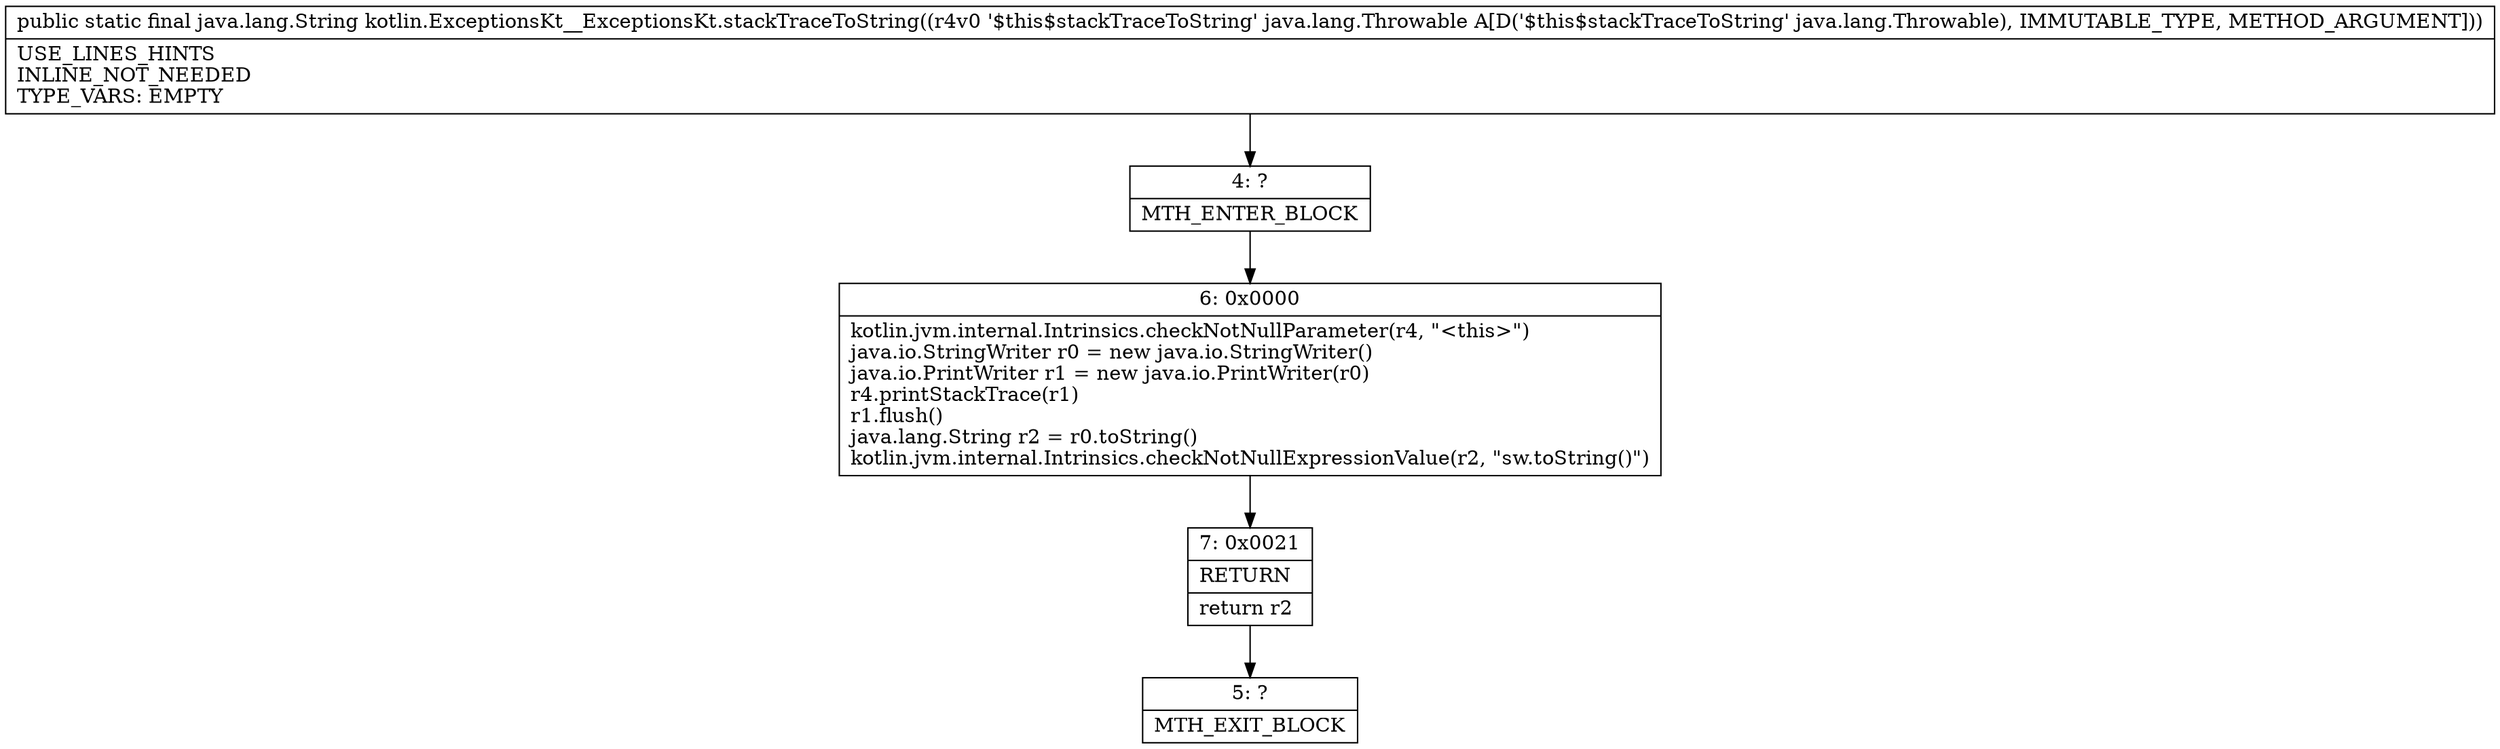 digraph "CFG forkotlin.ExceptionsKt__ExceptionsKt.stackTraceToString(Ljava\/lang\/Throwable;)Ljava\/lang\/String;" {
Node_4 [shape=record,label="{4\:\ ?|MTH_ENTER_BLOCK\l}"];
Node_6 [shape=record,label="{6\:\ 0x0000|kotlin.jvm.internal.Intrinsics.checkNotNullParameter(r4, \"\<this\>\")\ljava.io.StringWriter r0 = new java.io.StringWriter()\ljava.io.PrintWriter r1 = new java.io.PrintWriter(r0)\lr4.printStackTrace(r1)\lr1.flush()\ljava.lang.String r2 = r0.toString()\lkotlin.jvm.internal.Intrinsics.checkNotNullExpressionValue(r2, \"sw.toString()\")\l}"];
Node_7 [shape=record,label="{7\:\ 0x0021|RETURN\l|return r2\l}"];
Node_5 [shape=record,label="{5\:\ ?|MTH_EXIT_BLOCK\l}"];
MethodNode[shape=record,label="{public static final java.lang.String kotlin.ExceptionsKt__ExceptionsKt.stackTraceToString((r4v0 '$this$stackTraceToString' java.lang.Throwable A[D('$this$stackTraceToString' java.lang.Throwable), IMMUTABLE_TYPE, METHOD_ARGUMENT]))  | USE_LINES_HINTS\lINLINE_NOT_NEEDED\lTYPE_VARS: EMPTY\l}"];
MethodNode -> Node_4;Node_4 -> Node_6;
Node_6 -> Node_7;
Node_7 -> Node_5;
}

